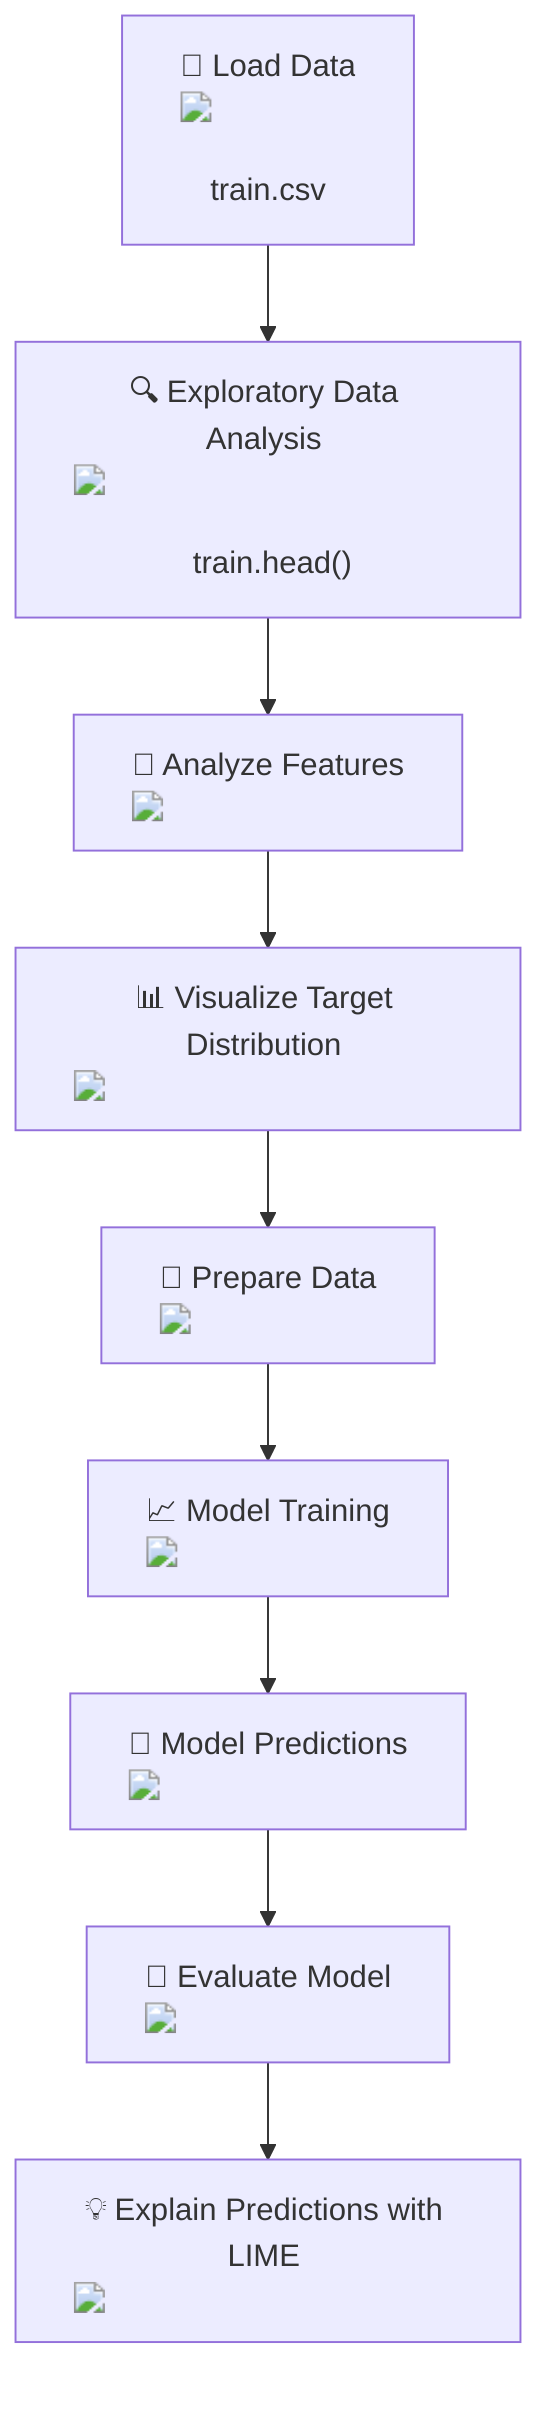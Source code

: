 graph TD;
    A["📂 Load Data <img src='file.svg' /> <br/> train.csv"] --> B["🔍 Exploratory Data Analysis <img src='barplot_template.svg' /> <br/> train.head()"];
    B --> C["🧩 Analyze Features <img src='table.svg' />"];
    C --> D["📊 Visualize Target Distribution <img src='countplot_template.svg' />"];
    D --> E["🧪 Prepare Data <img src='column_split.svg' />"];
    E --> F["📈 Model Training <img src='brain.svg' />"];
    F --> G["🔎 Model Predictions <img src='scatter_plot_template.svg' />"];
    G --> H["📝 Evaluate Model <img src='boxplot_template.svg' />"];
    H --> I["💡 Explain Predictions with LIME <img src='image.svg' />"];